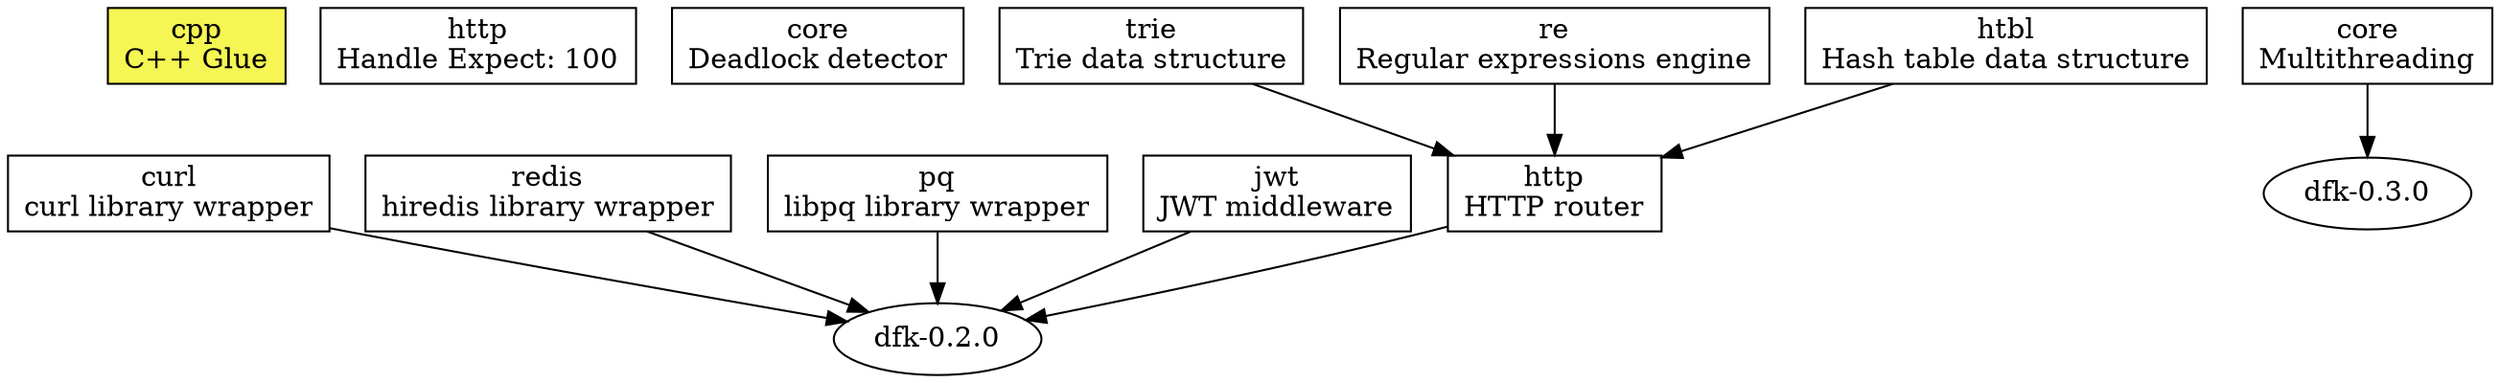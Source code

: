digraph "DFK Library Roadmap - Current" {
  node [shape=box];
  ratio="compress";

  cpp [label="cpp\nC++ Glue" style=filled fillcolor="#F5F553"];

  expect_100 [label="http\nHandle Expect: 100"];

  deadlock [label="core\nDeadlock detector"];

  curl [label="curl\ncurl library wrapper"];

  redis [label="redis\nhiredis library wrapper"];

  libpq [label="pq\nlibpq library wrapper"];

  jwt [label="jwt\nJWT middleware"];

  mt [label="core\nMultithreading"];

  trie [label="trie\nTrie data structure"];

  re [label="re\nRegular expressions engine"];

  htbl [label="htbl\nHash table data structure"];

  router [label="http\nHTTP router"];
    trie -> router;
    re -> router;
    htbl -> router;

  dfk020 [label="dfk-0.2.0" shape=oval];
    jwt -> dfk020;
    redis -> dfk020;
    curl -> dfk020;
    libpq -> dfk020;
    router -> dfk020;

  dfk030 [label="dfk-0.3.0" shape=oval];
    mt -> dfk030;
}
